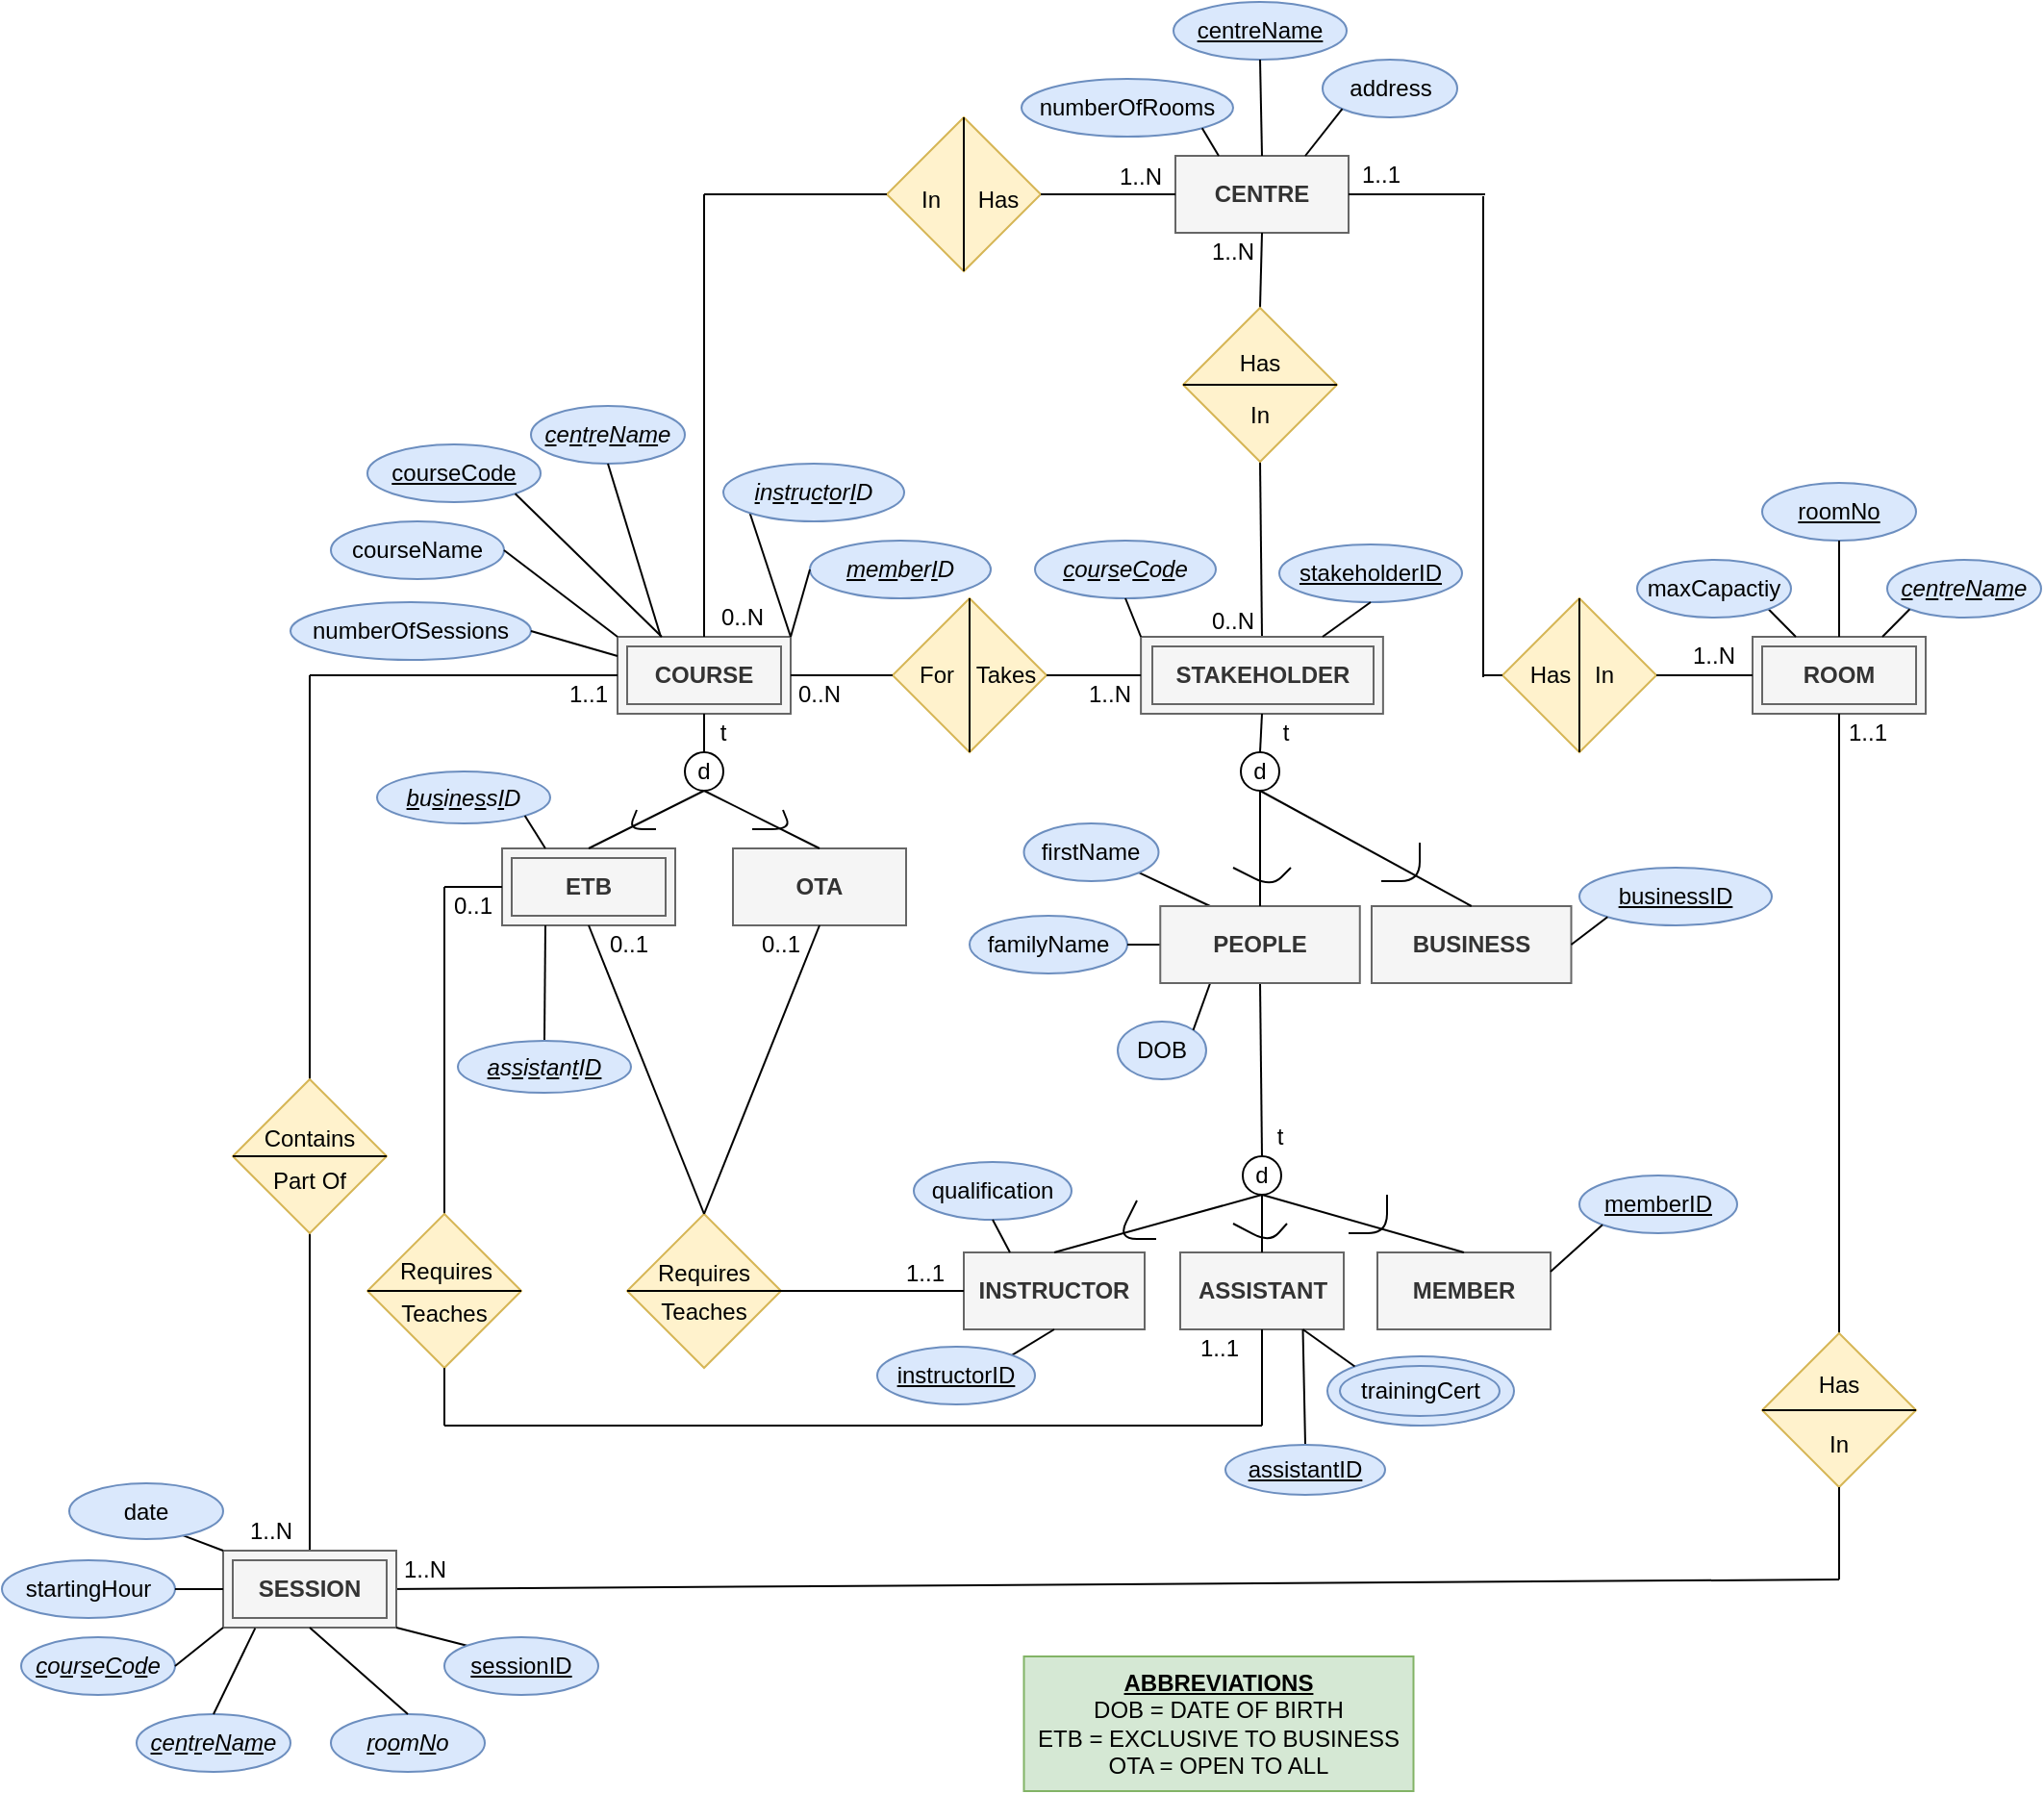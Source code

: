 <mxfile version="14.3.1" type="device"><diagram id="8g1sx0rQI-AqHJav3sQR" name="Page-1"><mxGraphModel dx="1609" dy="1623" grid="1" gridSize="10" guides="1" tooltips="1" connect="1" arrows="1" fold="1" page="1" pageScale="1" pageWidth="827" pageHeight="1169" math="0" shadow="0"><root><mxCell id="0"/><mxCell id="1" parent="0"/><mxCell id="3wWplpEpzAbqECNYPQk1-7" value="" style="rhombus;whiteSpace=wrap;html=1;fillColor=#fff2cc;strokeColor=#d6b656;" parent="1" vertex="1"><mxGeometry x="260" y="-180" width="80" height="80" as="geometry"/></mxCell><mxCell id="KHN7w8ujyASTQCHTQ3mv-72" value="" style="endArrow=none;html=1;exitX=1;exitY=0.5;exitDx=0;exitDy=0;" parent="1" edge="1"><mxGeometry width="50" height="50" relative="1" as="geometry"><mxPoint y="585" as="sourcePoint"/><mxPoint x="755" y="580" as="targetPoint"/></mxGeometry></mxCell><mxCell id="KHN7w8ujyASTQCHTQ3mv-62" value="" style="endArrow=none;html=1;entryX=0.5;entryY=1;entryDx=0;entryDy=0;exitX=0.5;exitY=0;exitDx=0;exitDy=0;" parent="1" source="KHN7w8ujyASTQCHTQ3mv-60" target="KHN7w8ujyASTQCHTQ3mv-59" edge="1"><mxGeometry width="50" height="50" relative="1" as="geometry"><mxPoint x="-40" y="550" as="sourcePoint"/><mxPoint x="-30" y="120" as="targetPoint"/></mxGeometry></mxCell><mxCell id="PWoHuXNSGkAXLS0PQqzs-2" value="CENTRE" style="rounded=0;whiteSpace=wrap;html=1;fontStyle=1;fillColor=#f5f5f5;strokeColor=#666666;fontColor=#333333;" parent="1" vertex="1"><mxGeometry x="410" y="-160" width="90" height="40" as="geometry"/></mxCell><mxCell id="PWoHuXNSGkAXLS0PQqzs-3" value="&lt;u&gt;centreName&lt;/u&gt;" style="ellipse;whiteSpace=wrap;html=1;fillColor=#dae8fc;strokeColor=#6c8ebf;" parent="1" vertex="1"><mxGeometry x="409" y="-240" width="90" height="30" as="geometry"/></mxCell><mxCell id="PWoHuXNSGkAXLS0PQqzs-4" value="" style="endArrow=none;html=1;exitX=0.5;exitY=0;exitDx=0;exitDy=0;entryX=0.5;entryY=1;entryDx=0;entryDy=0;" parent="1" source="PWoHuXNSGkAXLS0PQqzs-2" target="PWoHuXNSGkAXLS0PQqzs-3" edge="1"><mxGeometry width="50" height="50" relative="1" as="geometry"><mxPoint x="400" y="260" as="sourcePoint"/><mxPoint x="520" y="130" as="targetPoint"/></mxGeometry></mxCell><mxCell id="PWoHuXNSGkAXLS0PQqzs-5" value="address" style="ellipse;whiteSpace=wrap;html=1;fillColor=#dae8fc;strokeColor=#6c8ebf;" parent="1" vertex="1"><mxGeometry x="486.5" y="-210" width="70" height="30" as="geometry"/></mxCell><mxCell id="PWoHuXNSGkAXLS0PQqzs-6" value="" style="endArrow=none;html=1;entryX=0;entryY=1;entryDx=0;entryDy=0;exitX=0.75;exitY=0;exitDx=0;exitDy=0;" parent="1" source="PWoHuXNSGkAXLS0PQqzs-2" target="PWoHuXNSGkAXLS0PQqzs-5" edge="1"><mxGeometry width="50" height="50" relative="1" as="geometry"><mxPoint x="465" y="100" as="sourcePoint"/><mxPoint x="465" y="60" as="targetPoint"/></mxGeometry></mxCell><mxCell id="PWoHuXNSGkAXLS0PQqzs-7" value="numberOfRooms" style="ellipse;whiteSpace=wrap;html=1;fillColor=#dae8fc;strokeColor=#6c8ebf;" parent="1" vertex="1"><mxGeometry x="330" y="-200" width="110" height="30" as="geometry"/></mxCell><mxCell id="PWoHuXNSGkAXLS0PQqzs-8" value="" style="endArrow=none;html=1;entryX=0.25;entryY=0;entryDx=0;entryDy=0;exitX=1;exitY=1;exitDx=0;exitDy=0;" parent="1" source="PWoHuXNSGkAXLS0PQqzs-7" target="PWoHuXNSGkAXLS0PQqzs-2" edge="1"><mxGeometry width="50" height="50" relative="1" as="geometry"><mxPoint x="487.5" y="100" as="sourcePoint"/><mxPoint x="530.092" y="75.538" as="targetPoint"/></mxGeometry></mxCell><mxCell id="PWoHuXNSGkAXLS0PQqzs-9" value="" style="rounded=0;whiteSpace=wrap;html=1;fontStyle=1;fillColor=#f5f5f5;strokeColor=#666666;fontColor=#333333;" parent="1" vertex="1"><mxGeometry x="710" y="90" width="90" height="40" as="geometry"/></mxCell><mxCell id="PWoHuXNSGkAXLS0PQqzs-10" value="" style="rhombus;whiteSpace=wrap;html=1;fillColor=#fff2cc;strokeColor=#d6b656;" parent="1" vertex="1"><mxGeometry x="580" y="70" width="80" height="80" as="geometry"/></mxCell><mxCell id="PWoHuXNSGkAXLS0PQqzs-11" value="" style="endArrow=none;html=1;" parent="1" edge="1"><mxGeometry width="50" height="50" relative="1" as="geometry"><mxPoint x="570" y="-139" as="sourcePoint"/><mxPoint x="570" y="111" as="targetPoint"/></mxGeometry></mxCell><mxCell id="PWoHuXNSGkAXLS0PQqzs-12" value="" style="endArrow=none;html=1;entryX=0;entryY=0.5;entryDx=0;entryDy=0;exitX=1;exitY=0.5;exitDx=0;exitDy=0;" parent="1" source="PWoHuXNSGkAXLS0PQqzs-10" target="PWoHuXNSGkAXLS0PQqzs-9" edge="1"><mxGeometry width="50" height="50" relative="1" as="geometry"><mxPoint x="475" y="110" as="sourcePoint"/><mxPoint x="475" y="70" as="targetPoint"/></mxGeometry></mxCell><mxCell id="PWoHuXNSGkAXLS0PQqzs-14" value="1..N" style="text;html=1;strokeColor=none;fillColor=none;align=center;verticalAlign=middle;whiteSpace=wrap;rounded=0;" parent="1" vertex="1"><mxGeometry x="670" y="90" width="40" height="20" as="geometry"/></mxCell><mxCell id="PWoHuXNSGkAXLS0PQqzs-15" value="" style="endArrow=none;html=1;entryX=0.5;entryY=0;entryDx=0;entryDy=0;exitX=0.5;exitY=1;exitDx=0;exitDy=0;fontStyle=1" parent="1" source="PWoHuXNSGkAXLS0PQqzs-10" target="PWoHuXNSGkAXLS0PQqzs-10" edge="1"><mxGeometry width="50" height="50" relative="1" as="geometry"><mxPoint x="510" y="120" as="sourcePoint"/><mxPoint x="590" y="120" as="targetPoint"/></mxGeometry></mxCell><mxCell id="PWoHuXNSGkAXLS0PQqzs-17" value="1..1" style="text;html=1;strokeColor=none;fillColor=none;align=center;verticalAlign=middle;whiteSpace=wrap;rounded=0;" parent="1" vertex="1"><mxGeometry x="496.75" y="-160" width="40" height="20" as="geometry"/></mxCell><mxCell id="PWoHuXNSGkAXLS0PQqzs-19" value="" style="rounded=0;whiteSpace=wrap;html=1;fontStyle=1;fillColor=#f5f5f5;strokeColor=#666666;fontColor=#333333;" parent="1" vertex="1"><mxGeometry x="120" y="90" width="90" height="40" as="geometry"/></mxCell><mxCell id="PWoHuXNSGkAXLS0PQqzs-22" value="" style="endArrow=none;html=1;exitX=1;exitY=0.5;exitDx=0;exitDy=0;entryX=0;entryY=0.5;entryDx=0;entryDy=0;" parent="1" source="3wWplpEpzAbqECNYPQk1-7" target="PWoHuXNSGkAXLS0PQqzs-2" edge="1"><mxGeometry width="50" height="50" relative="1" as="geometry"><mxPoint x="360" y="100" as="sourcePoint"/><mxPoint x="380" y="90" as="targetPoint"/></mxGeometry></mxCell><mxCell id="PWoHuXNSGkAXLS0PQqzs-24" value="1..N" style="text;html=1;strokeColor=none;fillColor=none;align=center;verticalAlign=middle;whiteSpace=wrap;rounded=0;" parent="1" vertex="1"><mxGeometry x="372" y="-159" width="40" height="20" as="geometry"/></mxCell><mxCell id="PWoHuXNSGkAXLS0PQqzs-25" value="0..N" style="text;html=1;strokeColor=none;fillColor=none;align=center;verticalAlign=middle;whiteSpace=wrap;rounded=0;" parent="1" vertex="1"><mxGeometry x="165" y="70" width="40" height="20" as="geometry"/></mxCell><mxCell id="PWoHuXNSGkAXLS0PQqzs-26" value="ETB" style="rounded=0;whiteSpace=wrap;html=1;fontStyle=1;fillColor=#f5f5f5;strokeColor=#666666;fontColor=#333333;" parent="1" vertex="1"><mxGeometry x="60" y="200" width="90" height="40" as="geometry"/></mxCell><mxCell id="PWoHuXNSGkAXLS0PQqzs-27" value="&lt;span&gt;OTA&lt;/span&gt;" style="rounded=0;whiteSpace=wrap;html=1;fontStyle=1;fillColor=#f5f5f5;strokeColor=#666666;fontColor=#333333;" parent="1" vertex="1"><mxGeometry x="180" y="200" width="90" height="40" as="geometry"/></mxCell><mxCell id="PWoHuXNSGkAXLS0PQqzs-28" value="" style="endArrow=none;html=1;exitX=0.5;exitY=0;exitDx=0;exitDy=0;entryX=0.5;entryY=1;entryDx=0;entryDy=0;" parent="1" source="PWoHuXNSGkAXLS0PQqzs-26" target="KHN7w8ujyASTQCHTQ3mv-114" edge="1"><mxGeometry width="50" height="50" relative="1" as="geometry"><mxPoint x="220" y="120" as="sourcePoint"/><mxPoint x="160" y="160" as="targetPoint"/></mxGeometry></mxCell><mxCell id="PWoHuXNSGkAXLS0PQqzs-29" value="" style="endArrow=none;html=1;exitX=0.5;exitY=0;exitDx=0;exitDy=0;entryX=0.5;entryY=1;entryDx=0;entryDy=0;" parent="1" source="PWoHuXNSGkAXLS0PQqzs-27" target="KHN7w8ujyASTQCHTQ3mv-114" edge="1"><mxGeometry width="50" height="50" relative="1" as="geometry"><mxPoint x="115" y="210" as="sourcePoint"/><mxPoint x="160" y="160" as="targetPoint"/></mxGeometry></mxCell><mxCell id="PWoHuXNSGkAXLS0PQqzs-31" value="" style="endArrow=none;html=1;" parent="1" edge="1"><mxGeometry width="50" height="50" relative="1" as="geometry"><mxPoint x="130" y="180" as="sourcePoint"/><mxPoint x="140" y="190" as="targetPoint"/><Array as="points"><mxPoint x="126" y="190"/></Array></mxGeometry></mxCell><mxCell id="PWoHuXNSGkAXLS0PQqzs-32" value="" style="endArrow=none;html=1;" parent="1" edge="1"><mxGeometry width="50" height="50" relative="1" as="geometry"><mxPoint x="190" y="190" as="sourcePoint"/><mxPoint x="206" y="180" as="targetPoint"/><Array as="points"><mxPoint x="210" y="190"/></Array></mxGeometry></mxCell><mxCell id="PWoHuXNSGkAXLS0PQqzs-33" value="" style="endArrow=none;html=1;entryX=1;entryY=1;entryDx=0;entryDy=0;exitX=0.25;exitY=0;exitDx=0;exitDy=0;" parent="1" source="PWoHuXNSGkAXLS0PQqzs-9" target="PWoHuXNSGkAXLS0PQqzs-34" edge="1"><mxGeometry width="50" height="50" relative="1" as="geometry"><mxPoint x="487.5" y="100" as="sourcePoint"/><mxPoint x="530.251" y="75.607" as="targetPoint"/></mxGeometry></mxCell><mxCell id="PWoHuXNSGkAXLS0PQqzs-34" value="maxCapactiy" style="ellipse;whiteSpace=wrap;html=1;fillColor=#dae8fc;strokeColor=#6c8ebf;" parent="1" vertex="1"><mxGeometry x="650" y="50" width="80" height="30" as="geometry"/></mxCell><mxCell id="PWoHuXNSGkAXLS0PQqzs-35" value="roomNo" style="ellipse;whiteSpace=wrap;html=1;fontStyle=4;fillColor=#dae8fc;strokeColor=#6c8ebf;" parent="1" vertex="1"><mxGeometry x="715" y="10" width="80" height="30" as="geometry"/></mxCell><mxCell id="PWoHuXNSGkAXLS0PQqzs-37" value="" style="endArrow=none;html=1;entryX=0.5;entryY=1;entryDx=0;entryDy=0;exitX=0.5;exitY=0;exitDx=0;exitDy=0;" parent="1" source="PWoHuXNSGkAXLS0PQqzs-9" target="PWoHuXNSGkAXLS0PQqzs-35" edge="1"><mxGeometry width="50" height="50" relative="1" as="geometry"><mxPoint x="742.5" y="100" as="sourcePoint"/><mxPoint x="700" y="90" as="targetPoint"/></mxGeometry></mxCell><mxCell id="KHN7w8ujyASTQCHTQ3mv-1" value="&lt;span&gt;ROOM&lt;/span&gt;" style="rounded=0;whiteSpace=wrap;html=1;fontStyle=1;fillColor=#f5f5f5;strokeColor=#666666;fontColor=#333333;" parent="1" vertex="1"><mxGeometry x="715" y="95" width="80" height="30" as="geometry"/></mxCell><mxCell id="KHN7w8ujyASTQCHTQ3mv-3" value="" style="endArrow=none;html=1;entryX=0.5;entryY=1;entryDx=0;entryDy=0;exitX=0.5;exitY=0;exitDx=0;exitDy=0;" parent="1" source="KHN7w8ujyASTQCHTQ3mv-2" target="PWoHuXNSGkAXLS0PQqzs-2" edge="1"><mxGeometry width="50" height="50" relative="1" as="geometry"><mxPoint x="455" y="-60" as="sourcePoint"/><mxPoint x="420" y="120" as="targetPoint"/></mxGeometry></mxCell><mxCell id="KHN7w8ujyASTQCHTQ3mv-4" value="COURSE" style="rounded=0;whiteSpace=wrap;html=1;fontStyle=1;fillColor=#f5f5f5;strokeColor=#666666;fontColor=#333333;" parent="1" vertex="1"><mxGeometry x="125" y="95" width="80" height="30" as="geometry"/></mxCell><mxCell id="KHN7w8ujyASTQCHTQ3mv-5" value="" style="endArrow=none;html=1;exitX=0.5;exitY=1;exitDx=0;exitDy=0;entryX=0.5;entryY=0;entryDx=0;entryDy=0;" parent="1" source="KHN7w8ujyASTQCHTQ3mv-2" target="KHN7w8ujyASTQCHTQ3mv-6" edge="1"><mxGeometry width="50" height="50" relative="1" as="geometry"><mxPoint x="465" y="190" as="sourcePoint"/><mxPoint x="440" y="280" as="targetPoint"/></mxGeometry></mxCell><mxCell id="KHN7w8ujyASTQCHTQ3mv-6" value="STAKEHOLDER" style="rounded=0;whiteSpace=wrap;html=1;fontStyle=1;fillColor=#f5f5f5;strokeColor=#666666;fontColor=#333333;" parent="1" vertex="1"><mxGeometry x="392.06" y="90" width="125.88" height="40" as="geometry"/></mxCell><mxCell id="KHN7w8ujyASTQCHTQ3mv-11" value="Has" style="text;html=1;strokeColor=none;fillColor=none;align=center;verticalAlign=middle;whiteSpace=wrap;rounded=0;" parent="1" vertex="1"><mxGeometry x="298" y="-147" width="40" height="20" as="geometry"/></mxCell><mxCell id="KHN7w8ujyASTQCHTQ3mv-12" value="Has" style="text;html=1;strokeColor=none;fillColor=none;align=center;verticalAlign=middle;whiteSpace=wrap;rounded=0;" parent="1" vertex="1"><mxGeometry x="585" y="100" width="40" height="20" as="geometry"/></mxCell><mxCell id="KHN7w8ujyASTQCHTQ3mv-13" value="In" style="text;html=1;strokeColor=none;fillColor=none;align=center;verticalAlign=middle;whiteSpace=wrap;rounded=0;" parent="1" vertex="1"><mxGeometry x="613" y="100" width="40" height="20" as="geometry"/></mxCell><mxCell id="KHN7w8ujyASTQCHTQ3mv-16" value="1..N" style="text;html=1;strokeColor=none;fillColor=none;align=center;verticalAlign=middle;whiteSpace=wrap;rounded=0;" parent="1" vertex="1"><mxGeometry x="420" y="-120" width="40" height="20" as="geometry"/></mxCell><mxCell id="KHN7w8ujyASTQCHTQ3mv-17" value="0..N" style="text;html=1;strokeColor=none;fillColor=none;align=center;verticalAlign=middle;whiteSpace=wrap;rounded=0;" parent="1" vertex="1"><mxGeometry x="420" y="72" width="40" height="20" as="geometry"/></mxCell><mxCell id="KHN7w8ujyASTQCHTQ3mv-18" value="&lt;i&gt;&lt;u&gt;c&lt;/u&gt;e&lt;u&gt;n&lt;/u&gt;t&lt;u&gt;r&lt;/u&gt;e&lt;u&gt;N&lt;/u&gt;a&lt;u&gt;m&lt;/u&gt;e&lt;/i&gt;" style="ellipse;whiteSpace=wrap;html=1;fillColor=#dae8fc;strokeColor=#6c8ebf;" parent="1" vertex="1"><mxGeometry x="780" y="50" width="80" height="30" as="geometry"/></mxCell><mxCell id="KHN7w8ujyASTQCHTQ3mv-20" value="" style="endArrow=none;html=1;entryX=0;entryY=1;entryDx=0;entryDy=0;exitX=0.75;exitY=0;exitDx=0;exitDy=0;" parent="1" source="PWoHuXNSGkAXLS0PQqzs-9" target="KHN7w8ujyASTQCHTQ3mv-18" edge="1"><mxGeometry width="50" height="50" relative="1" as="geometry"><mxPoint x="765" y="100" as="sourcePoint"/><mxPoint x="765" y="50" as="targetPoint"/></mxGeometry></mxCell><mxCell id="KHN7w8ujyASTQCHTQ3mv-21" value="d" style="ellipse;whiteSpace=wrap;html=1;aspect=fixed;strokeWidth=1;" parent="1" vertex="1"><mxGeometry x="445" y="360" width="20" height="20" as="geometry"/></mxCell><mxCell id="KHN7w8ujyASTQCHTQ3mv-22" value="" style="endArrow=none;html=1;exitX=0.5;exitY=0;exitDx=0;exitDy=0;entryX=0.5;entryY=1;entryDx=0;entryDy=0;" parent="1" source="KHN7w8ujyASTQCHTQ3mv-21" target="3wWplpEpzAbqECNYPQk1-49" edge="1"><mxGeometry width="50" height="50" relative="1" as="geometry"><mxPoint x="490" y="270" as="sourcePoint"/><mxPoint x="454" y="280" as="targetPoint"/></mxGeometry></mxCell><mxCell id="KHN7w8ujyASTQCHTQ3mv-23" value="t" style="text;html=1;strokeColor=none;fillColor=none;align=center;verticalAlign=middle;whiteSpace=wrap;rounded=0;" parent="1" vertex="1"><mxGeometry x="452" y="340" width="25" height="20" as="geometry"/></mxCell><mxCell id="KHN7w8ujyASTQCHTQ3mv-24" value="INSTRUCTOR" style="rounded=0;whiteSpace=wrap;html=1;fontStyle=1;fillColor=#f5f5f5;strokeColor=#666666;fontColor=#333333;" parent="1" vertex="1"><mxGeometry x="300" y="410" width="94" height="40" as="geometry"/></mxCell><mxCell id="KHN7w8ujyASTQCHTQ3mv-25" value="" style="endArrow=none;html=1;exitX=0.5;exitY=0;exitDx=0;exitDy=0;entryX=0.5;entryY=1;entryDx=0;entryDy=0;" parent="1" source="KHN7w8ujyASTQCHTQ3mv-24" target="KHN7w8ujyASTQCHTQ3mv-21" edge="1"><mxGeometry width="50" height="50" relative="1" as="geometry"><mxPoint x="340" y="370" as="sourcePoint"/><mxPoint x="460" y="340" as="targetPoint"/></mxGeometry></mxCell><mxCell id="KHN7w8ujyASTQCHTQ3mv-26" value="ASSISTANT" style="rounded=0;whiteSpace=wrap;html=1;fontStyle=1;fillColor=#f5f5f5;strokeColor=#666666;fontColor=#333333;" parent="1" vertex="1"><mxGeometry x="412.5" y="410" width="85" height="40" as="geometry"/></mxCell><mxCell id="KHN7w8ujyASTQCHTQ3mv-28" value="MEMBER" style="rounded=0;whiteSpace=wrap;html=1;fontStyle=1;fillColor=#f5f5f5;strokeColor=#666666;fontColor=#333333;" parent="1" vertex="1"><mxGeometry x="515" y="410" width="90" height="40" as="geometry"/></mxCell><mxCell id="KHN7w8ujyASTQCHTQ3mv-29" value="" style="endArrow=none;html=1;exitX=0.5;exitY=1;exitDx=0;exitDy=0;entryX=0.5;entryY=0;entryDx=0;entryDy=0;" parent="1" source="KHN7w8ujyASTQCHTQ3mv-21" target="KHN7w8ujyASTQCHTQ3mv-28" edge="1"><mxGeometry width="50" height="50" relative="1" as="geometry"><mxPoint x="359" y="420" as="sourcePoint"/><mxPoint x="465" y="390" as="targetPoint"/></mxGeometry></mxCell><mxCell id="KHN7w8ujyASTQCHTQ3mv-30" value="" style="endArrow=none;html=1;exitX=0.5;exitY=1;exitDx=0;exitDy=0;entryX=0.5;entryY=0;entryDx=0;entryDy=0;" parent="1" source="KHN7w8ujyASTQCHTQ3mv-21" target="KHN7w8ujyASTQCHTQ3mv-26" edge="1"><mxGeometry width="50" height="50" relative="1" as="geometry"><mxPoint x="465" y="390" as="sourcePoint"/><mxPoint x="570" y="420" as="targetPoint"/></mxGeometry></mxCell><mxCell id="KHN7w8ujyASTQCHTQ3mv-31" value="courseName" style="ellipse;whiteSpace=wrap;html=1;fillColor=#dae8fc;strokeColor=#6c8ebf;" parent="1" vertex="1"><mxGeometry x="-29" y="30" width="90" height="30" as="geometry"/></mxCell><mxCell id="KHN7w8ujyASTQCHTQ3mv-32" value="" style="endArrow=none;html=1;exitX=1;exitY=0.5;exitDx=0;exitDy=0;entryX=0;entryY=0;entryDx=0;entryDy=0;" parent="1" source="KHN7w8ujyASTQCHTQ3mv-31" target="PWoHuXNSGkAXLS0PQqzs-19" edge="1"><mxGeometry width="50" height="50" relative="1" as="geometry"><mxPoint x="393.891" y="65.607" as="sourcePoint"/><mxPoint x="120" y="90" as="targetPoint"/></mxGeometry></mxCell><mxCell id="KHN7w8ujyASTQCHTQ3mv-33" value="&lt;u&gt;courseCode&lt;/u&gt;" style="ellipse;whiteSpace=wrap;html=1;fillColor=#dae8fc;strokeColor=#6c8ebf;" parent="1" vertex="1"><mxGeometry x="-10" y="-10" width="90" height="30" as="geometry"/></mxCell><mxCell id="KHN7w8ujyASTQCHTQ3mv-34" value="" style="endArrow=none;html=1;exitX=1;exitY=1;exitDx=0;exitDy=0;" parent="1" source="KHN7w8ujyASTQCHTQ3mv-33" edge="1"><mxGeometry width="50" height="50" relative="1" as="geometry"><mxPoint x="96.82" y="95.607" as="sourcePoint"/><mxPoint x="143" y="90" as="targetPoint"/></mxGeometry></mxCell><mxCell id="KHN7w8ujyASTQCHTQ3mv-36" value="&lt;i&gt;&lt;u&gt;c&lt;/u&gt;e&lt;u&gt;n&lt;/u&gt;t&lt;u&gt;r&lt;/u&gt;e&lt;u&gt;N&lt;/u&gt;a&lt;u&gt;m&lt;/u&gt;e&lt;/i&gt;" style="ellipse;whiteSpace=wrap;html=1;fillColor=#dae8fc;strokeColor=#6c8ebf;" parent="1" vertex="1"><mxGeometry x="75" y="-30" width="80" height="30" as="geometry"/></mxCell><mxCell id="KHN7w8ujyASTQCHTQ3mv-38" value="" style="rhombus;whiteSpace=wrap;html=1;fillColor=#fff2cc;strokeColor=#d6b656;" parent="1" vertex="1"><mxGeometry x="125" y="390" width="80" height="80" as="geometry"/></mxCell><mxCell id="KHN7w8ujyASTQCHTQ3mv-39" value="&lt;i&gt;&lt;u&gt;b&lt;/u&gt;u&lt;u&gt;s&lt;/u&gt;i&lt;u&gt;n&lt;/u&gt;e&lt;u&gt;s&lt;/u&gt;s&lt;u&gt;I&lt;/u&gt;D&lt;/i&gt;" style="ellipse;whiteSpace=wrap;html=1;fillColor=#dae8fc;strokeColor=#6c8ebf;" parent="1" vertex="1"><mxGeometry x="-5" y="160" width="90" height="27" as="geometry"/></mxCell><mxCell id="KHN7w8ujyASTQCHTQ3mv-40" value="" style="endArrow=none;html=1;entryX=1;entryY=1;entryDx=0;entryDy=0;exitX=0.25;exitY=0;exitDx=0;exitDy=0;" parent="1" source="PWoHuXNSGkAXLS0PQqzs-26" target="KHN7w8ujyASTQCHTQ3mv-39" edge="1"><mxGeometry width="50" height="50" relative="1" as="geometry"><mxPoint x="235" y="210" as="sourcePoint"/><mxPoint x="175" y="140" as="targetPoint"/></mxGeometry></mxCell><mxCell id="KHN7w8ujyASTQCHTQ3mv-41" value="" style="endArrow=none;html=1;entryX=0.5;entryY=1;entryDx=0;entryDy=0;exitX=0.5;exitY=0;exitDx=0;exitDy=0;" parent="1" source="KHN7w8ujyASTQCHTQ3mv-38" target="PWoHuXNSGkAXLS0PQqzs-26" edge="1"><mxGeometry width="50" height="50" relative="1" as="geometry"><mxPoint x="115" y="210" as="sourcePoint"/><mxPoint x="175" y="140" as="targetPoint"/></mxGeometry></mxCell><mxCell id="KHN7w8ujyASTQCHTQ3mv-42" value="" style="endArrow=none;html=1;entryX=0.5;entryY=1;entryDx=0;entryDy=0;exitX=0.5;exitY=0;exitDx=0;exitDy=0;" parent="1" source="KHN7w8ujyASTQCHTQ3mv-38" target="PWoHuXNSGkAXLS0PQqzs-27" edge="1"><mxGeometry width="50" height="50" relative="1" as="geometry"><mxPoint x="175" y="400" as="sourcePoint"/><mxPoint x="115" y="250" as="targetPoint"/></mxGeometry></mxCell><mxCell id="KHN7w8ujyASTQCHTQ3mv-43" value="" style="endArrow=none;html=1;entryX=1;entryY=0.5;entryDx=0;entryDy=0;exitX=0;exitY=0.5;exitDx=0;exitDy=0;" parent="1" source="KHN7w8ujyASTQCHTQ3mv-38" target="KHN7w8ujyASTQCHTQ3mv-38" edge="1"><mxGeometry width="50" height="50" relative="1" as="geometry"><mxPoint x="175" y="400" as="sourcePoint"/><mxPoint x="235" y="250" as="targetPoint"/></mxGeometry></mxCell><mxCell id="KHN7w8ujyASTQCHTQ3mv-44" value="Requires" style="text;html=1;strokeColor=none;fillColor=none;align=center;verticalAlign=middle;whiteSpace=wrap;rounded=0;" parent="1" vertex="1"><mxGeometry x="145" y="411" width="40" height="20" as="geometry"/></mxCell><mxCell id="KHN7w8ujyASTQCHTQ3mv-45" value="Teaches" style="text;html=1;strokeColor=none;fillColor=none;align=center;verticalAlign=middle;whiteSpace=wrap;rounded=0;" parent="1" vertex="1"><mxGeometry x="145" y="431" width="40" height="20" as="geometry"/></mxCell><mxCell id="KHN7w8ujyASTQCHTQ3mv-46" value="" style="endArrow=none;html=1;entryX=0;entryY=0.5;entryDx=0;entryDy=0;exitX=1;exitY=0.5;exitDx=0;exitDy=0;" parent="1" source="KHN7w8ujyASTQCHTQ3mv-38" target="KHN7w8ujyASTQCHTQ3mv-24" edge="1"><mxGeometry width="50" height="50" relative="1" as="geometry"><mxPoint x="175" y="400" as="sourcePoint"/><mxPoint x="235" y="250" as="targetPoint"/></mxGeometry></mxCell><mxCell id="KHN7w8ujyASTQCHTQ3mv-47" value="0..1" style="text;html=1;strokeColor=none;fillColor=none;align=center;verticalAlign=middle;whiteSpace=wrap;rounded=0;" parent="1" vertex="1"><mxGeometry x="106" y="240" width="40" height="20" as="geometry"/></mxCell><mxCell id="KHN7w8ujyASTQCHTQ3mv-48" value="0..1" style="text;html=1;strokeColor=none;fillColor=none;align=center;verticalAlign=middle;whiteSpace=wrap;rounded=0;" parent="1" vertex="1"><mxGeometry x="185" y="240" width="40" height="20" as="geometry"/></mxCell><mxCell id="KHN7w8ujyASTQCHTQ3mv-49" value="1..1" style="text;html=1;strokeColor=none;fillColor=none;align=center;verticalAlign=middle;whiteSpace=wrap;rounded=0;" parent="1" vertex="1"><mxGeometry x="260" y="411" width="40" height="20" as="geometry"/></mxCell><mxCell id="KHN7w8ujyASTQCHTQ3mv-51" value="" style="endArrow=none;html=1;exitX=0;exitY=0.5;exitDx=0;exitDy=0;" parent="1" source="PWoHuXNSGkAXLS0PQqzs-26" edge="1"><mxGeometry width="50" height="50" relative="1" as="geometry"><mxPoint x="320" y="310" as="sourcePoint"/><mxPoint x="30" y="220" as="targetPoint"/></mxGeometry></mxCell><mxCell id="KHN7w8ujyASTQCHTQ3mv-52" value="" style="endArrow=none;html=1;exitX=0.5;exitY=0;exitDx=0;exitDy=0;" parent="1" source="KHN7w8ujyASTQCHTQ3mv-67" edge="1"><mxGeometry width="50" height="50" relative="1" as="geometry"><mxPoint x="30" y="500" as="sourcePoint"/><mxPoint x="30" y="220" as="targetPoint"/></mxGeometry></mxCell><mxCell id="KHN7w8ujyASTQCHTQ3mv-53" value="" style="endArrow=none;html=1;" parent="1" edge="1"><mxGeometry width="50" height="50" relative="1" as="geometry"><mxPoint x="30" y="500" as="sourcePoint"/><mxPoint x="455" y="500" as="targetPoint"/></mxGeometry></mxCell><mxCell id="KHN7w8ujyASTQCHTQ3mv-54" value="" style="endArrow=none;html=1;entryX=0.5;entryY=1;entryDx=0;entryDy=0;" parent="1" target="KHN7w8ujyASTQCHTQ3mv-26" edge="1"><mxGeometry width="50" height="50" relative="1" as="geometry"><mxPoint x="455" y="500" as="sourcePoint"/><mxPoint x="470" y="510" as="targetPoint"/></mxGeometry></mxCell><mxCell id="KHN7w8ujyASTQCHTQ3mv-55" value="0..1" style="text;html=1;strokeColor=none;fillColor=none;align=center;verticalAlign=middle;whiteSpace=wrap;rounded=0;" parent="1" vertex="1"><mxGeometry x="25" y="220" width="40" height="20" as="geometry"/></mxCell><mxCell id="KHN7w8ujyASTQCHTQ3mv-56" value="1..1" style="text;html=1;strokeColor=none;fillColor=none;align=center;verticalAlign=middle;whiteSpace=wrap;rounded=0;" parent="1" vertex="1"><mxGeometry x="412.5" y="450" width="40" height="20" as="geometry"/></mxCell><mxCell id="KHN7w8ujyASTQCHTQ3mv-57" value="" style="endArrow=none;html=1;entryX=0;entryY=0.5;entryDx=0;entryDy=0;" parent="1" target="PWoHuXNSGkAXLS0PQqzs-19" edge="1"><mxGeometry width="50" height="50" relative="1" as="geometry"><mxPoint x="-40" y="110" as="sourcePoint"/><mxPoint x="40" y="230" as="targetPoint"/></mxGeometry></mxCell><mxCell id="KHN7w8ujyASTQCHTQ3mv-58" value="" style="endArrow=none;html=1;exitX=0.5;exitY=0;exitDx=0;exitDy=0;" parent="1" source="KHN7w8ujyASTQCHTQ3mv-59" edge="1"><mxGeometry width="50" height="50" relative="1" as="geometry"><mxPoint x="-40" y="320" as="sourcePoint"/><mxPoint x="-40" y="110" as="targetPoint"/></mxGeometry></mxCell><mxCell id="KHN7w8ujyASTQCHTQ3mv-59" value="" style="rhombus;whiteSpace=wrap;html=1;fillColor=#fff2cc;strokeColor=#d6b656;" parent="1" vertex="1"><mxGeometry x="-80" y="320" width="80" height="80" as="geometry"/></mxCell><mxCell id="KHN7w8ujyASTQCHTQ3mv-61" value="" style="rounded=0;whiteSpace=wrap;html=1;fontStyle=1;fillColor=#f5f5f5;strokeColor=#666666;fontColor=#333333;" parent="1" vertex="1"><mxGeometry x="-85" y="565" width="90" height="40" as="geometry"/></mxCell><mxCell id="KHN7w8ujyASTQCHTQ3mv-60" value="SESSION" style="rounded=0;whiteSpace=wrap;html=1;fontStyle=1;fillColor=#f5f5f5;strokeColor=#666666;fontColor=#333333;" parent="1" vertex="1"><mxGeometry x="-80" y="570" width="80" height="30" as="geometry"/></mxCell><mxCell id="KHN7w8ujyASTQCHTQ3mv-63" value="" style="endArrow=none;html=1;entryX=1;entryY=0.5;entryDx=0;entryDy=0;exitX=0;exitY=0.5;exitDx=0;exitDy=0;" parent="1" source="KHN7w8ujyASTQCHTQ3mv-59" target="KHN7w8ujyASTQCHTQ3mv-59" edge="1"><mxGeometry width="50" height="50" relative="1" as="geometry"><mxPoint x="135" y="440" as="sourcePoint"/><mxPoint x="215" y="440" as="targetPoint"/></mxGeometry></mxCell><mxCell id="KHN7w8ujyASTQCHTQ3mv-64" value="Contains" style="text;html=1;strokeColor=none;fillColor=none;align=center;verticalAlign=middle;whiteSpace=wrap;rounded=0;" parent="1" vertex="1"><mxGeometry x="-60" y="341" width="40" height="20" as="geometry"/></mxCell><mxCell id="KHN7w8ujyASTQCHTQ3mv-66" value="Part Of" style="text;html=1;strokeColor=none;fillColor=none;align=center;verticalAlign=middle;whiteSpace=wrap;rounded=0;" parent="1" vertex="1"><mxGeometry x="-60" y="363" width="40" height="20" as="geometry"/></mxCell><mxCell id="KHN7w8ujyASTQCHTQ3mv-67" value="" style="rhombus;whiteSpace=wrap;html=1;fillColor=#fff2cc;strokeColor=#d6b656;" parent="1" vertex="1"><mxGeometry x="-10" y="390" width="80" height="80" as="geometry"/></mxCell><mxCell id="KHN7w8ujyASTQCHTQ3mv-68" value="" style="endArrow=none;html=1;exitX=0.5;exitY=1;exitDx=0;exitDy=0;" parent="1" source="KHN7w8ujyASTQCHTQ3mv-67" edge="1"><mxGeometry width="50" height="50" relative="1" as="geometry"><mxPoint x="220" y="430" as="sourcePoint"/><mxPoint x="30" y="500" as="targetPoint"/></mxGeometry></mxCell><mxCell id="KHN7w8ujyASTQCHTQ3mv-69" value="" style="endArrow=none;html=1;entryX=1;entryY=0.5;entryDx=0;entryDy=0;exitX=0;exitY=0.5;exitDx=0;exitDy=0;" parent="1" source="KHN7w8ujyASTQCHTQ3mv-67" target="KHN7w8ujyASTQCHTQ3mv-67" edge="1"><mxGeometry width="50" height="50" relative="1" as="geometry"><mxPoint x="135" y="440" as="sourcePoint"/><mxPoint x="215" y="440" as="targetPoint"/></mxGeometry></mxCell><mxCell id="KHN7w8ujyASTQCHTQ3mv-70" value="Requires" style="text;html=1;strokeColor=none;fillColor=none;align=center;verticalAlign=middle;whiteSpace=wrap;rounded=0;" parent="1" vertex="1"><mxGeometry x="11" y="410" width="40" height="20" as="geometry"/></mxCell><mxCell id="KHN7w8ujyASTQCHTQ3mv-71" value="Teaches" style="text;html=1;strokeColor=none;fillColor=none;align=center;verticalAlign=middle;whiteSpace=wrap;rounded=0;" parent="1" vertex="1"><mxGeometry x="10" y="432" width="40" height="20" as="geometry"/></mxCell><mxCell id="KHN7w8ujyASTQCHTQ3mv-73" value="" style="endArrow=none;html=1;exitX=0.5;exitY=1;exitDx=0;exitDy=0;entryX=0.5;entryY=0;entryDx=0;entryDy=0;" parent="1" source="PWoHuXNSGkAXLS0PQqzs-9" target="KHN7w8ujyASTQCHTQ3mv-74" edge="1"><mxGeometry width="50" height="50" relative="1" as="geometry"><mxPoint x="660" y="270" as="sourcePoint"/><mxPoint x="755" y="450" as="targetPoint"/></mxGeometry></mxCell><mxCell id="KHN7w8ujyASTQCHTQ3mv-74" value="" style="rhombus;whiteSpace=wrap;html=1;fillColor=#fff2cc;strokeColor=#d6b656;" parent="1" vertex="1"><mxGeometry x="715" y="452" width="80" height="80" as="geometry"/></mxCell><mxCell id="KHN7w8ujyASTQCHTQ3mv-75" value="" style="endArrow=none;html=1;exitX=0.5;exitY=1;exitDx=0;exitDy=0;" parent="1" source="KHN7w8ujyASTQCHTQ3mv-74" edge="1"><mxGeometry width="50" height="50" relative="1" as="geometry"><mxPoint x="465" y="390" as="sourcePoint"/><mxPoint x="755" y="580" as="targetPoint"/></mxGeometry></mxCell><mxCell id="KHN7w8ujyASTQCHTQ3mv-76" value="" style="endArrow=none;html=1;entryX=1;entryY=0.5;entryDx=0;entryDy=0;exitX=0;exitY=0.5;exitDx=0;exitDy=0;" parent="1" source="KHN7w8ujyASTQCHTQ3mv-74" target="KHN7w8ujyASTQCHTQ3mv-74" edge="1"><mxGeometry width="50" height="50" relative="1" as="geometry"><mxPoint x="425" y="220" as="sourcePoint"/><mxPoint x="505" y="220" as="targetPoint"/></mxGeometry></mxCell><mxCell id="KHN7w8ujyASTQCHTQ3mv-77" value="Has" style="text;html=1;strokeColor=none;fillColor=none;align=center;verticalAlign=middle;whiteSpace=wrap;rounded=0;" parent="1" vertex="1"><mxGeometry x="735" y="469" width="40" height="20" as="geometry"/></mxCell><mxCell id="KHN7w8ujyASTQCHTQ3mv-78" value="In" style="text;html=1;strokeColor=none;fillColor=none;align=center;verticalAlign=middle;whiteSpace=wrap;rounded=0;" parent="1" vertex="1"><mxGeometry x="735" y="500" width="40" height="20" as="geometry"/></mxCell><mxCell id="KHN7w8ujyASTQCHTQ3mv-79" value="1..N" style="text;html=1;strokeColor=none;fillColor=none;align=center;verticalAlign=middle;whiteSpace=wrap;rounded=0;" parent="1" vertex="1"><mxGeometry y="565" width="40" height="20" as="geometry"/></mxCell><mxCell id="KHN7w8ujyASTQCHTQ3mv-80" value="1..1" style="text;html=1;strokeColor=none;fillColor=none;align=center;verticalAlign=middle;whiteSpace=wrap;rounded=0;" parent="1" vertex="1"><mxGeometry x="750" y="130" width="40" height="20" as="geometry"/></mxCell><mxCell id="KHN7w8ujyASTQCHTQ3mv-92" value="1..N" style="text;html=1;strokeColor=none;fillColor=none;align=center;verticalAlign=middle;whiteSpace=wrap;rounded=0;" parent="1" vertex="1"><mxGeometry x="-80" y="545" width="40" height="20" as="geometry"/></mxCell><mxCell id="KHN7w8ujyASTQCHTQ3mv-93" value="1..1" style="text;html=1;strokeColor=none;fillColor=none;align=center;verticalAlign=middle;whiteSpace=wrap;rounded=0;" parent="1" vertex="1"><mxGeometry x="85" y="110" width="40" height="20" as="geometry"/></mxCell><mxCell id="KHN7w8ujyASTQCHTQ3mv-96" value="" style="endArrow=none;html=1;exitX=0;exitY=0;exitDx=0;exitDy=0;entryX=0.738;entryY=0.933;entryDx=0;entryDy=0;entryPerimeter=0;" parent="1" source="KHN7w8ujyASTQCHTQ3mv-61" target="KHN7w8ujyASTQCHTQ3mv-97" edge="1"><mxGeometry width="50" height="50" relative="1" as="geometry"><mxPoint x="-30" y="580" as="sourcePoint"/><mxPoint x="-110" y="530" as="targetPoint"/></mxGeometry></mxCell><mxCell id="KHN7w8ujyASTQCHTQ3mv-97" value="date" style="ellipse;whiteSpace=wrap;html=1;fillColor=#dae8fc;strokeColor=#6c8ebf;" parent="1" vertex="1"><mxGeometry x="-165" y="530" width="80" height="29" as="geometry"/></mxCell><mxCell id="KHN7w8ujyASTQCHTQ3mv-99" value="startingHour" style="ellipse;whiteSpace=wrap;html=1;fillColor=#dae8fc;strokeColor=#6c8ebf;" parent="1" vertex="1"><mxGeometry x="-200" y="570" width="90" height="30" as="geometry"/></mxCell><mxCell id="KHN7w8ujyASTQCHTQ3mv-100" value="&lt;i&gt;&lt;u&gt;c&lt;/u&gt;o&lt;u&gt;u&lt;/u&gt;r&lt;u&gt;s&lt;/u&gt;e&lt;u&gt;C&lt;/u&gt;o&lt;u&gt;d&lt;/u&gt;e&lt;/i&gt;" style="ellipse;whiteSpace=wrap;html=1;fillColor=#dae8fc;strokeColor=#6c8ebf;" parent="1" vertex="1"><mxGeometry x="-190" y="610" width="80" height="30" as="geometry"/></mxCell><mxCell id="KHN7w8ujyASTQCHTQ3mv-101" value="" style="endArrow=none;html=1;exitX=0;exitY=0.5;exitDx=0;exitDy=0;entryX=1;entryY=0.5;entryDx=0;entryDy=0;" parent="1" source="KHN7w8ujyASTQCHTQ3mv-61" target="KHN7w8ujyASTQCHTQ3mv-99" edge="1"><mxGeometry width="50" height="50" relative="1" as="geometry"><mxPoint x="-75" y="575" as="sourcePoint"/><mxPoint x="-80.96" y="526.99" as="targetPoint"/></mxGeometry></mxCell><mxCell id="KHN7w8ujyASTQCHTQ3mv-102" value="" style="endArrow=none;html=1;entryX=1;entryY=0.5;entryDx=0;entryDy=0;exitX=0;exitY=1;exitDx=0;exitDy=0;" parent="1" source="KHN7w8ujyASTQCHTQ3mv-61" target="KHN7w8ujyASTQCHTQ3mv-100" edge="1"><mxGeometry width="50" height="50" relative="1" as="geometry"><mxPoint x="-85" y="610" as="sourcePoint"/><mxPoint x="-70.96" y="536.99" as="targetPoint"/></mxGeometry></mxCell><mxCell id="KHN7w8ujyASTQCHTQ3mv-103" value="" style="endArrow=none;html=1;entryX=0;entryY=0;entryDx=0;entryDy=0;exitX=1;exitY=1;exitDx=0;exitDy=0;" parent="1" source="KHN7w8ujyASTQCHTQ3mv-61" target="KHN7w8ujyASTQCHTQ3mv-104" edge="1"><mxGeometry width="50" height="50" relative="1" as="geometry"><mxPoint x="-75" y="595" as="sourcePoint"/><mxPoint x="-130" y="595" as="targetPoint"/></mxGeometry></mxCell><mxCell id="KHN7w8ujyASTQCHTQ3mv-104" value="&lt;u&gt;sessionID&lt;/u&gt;" style="ellipse;whiteSpace=wrap;html=1;fillColor=#dae8fc;strokeColor=#6c8ebf;" parent="1" vertex="1"><mxGeometry x="30" y="610" width="80" height="30" as="geometry"/></mxCell><mxCell id="KHN7w8ujyASTQCHTQ3mv-106" value="" style="endArrow=none;html=1;entryX=1;entryY=1;entryDx=0;entryDy=0;exitX=0.25;exitY=0;exitDx=0;exitDy=0;" parent="1" source="3wWplpEpzAbqECNYPQk1-49" target="KHN7w8ujyASTQCHTQ3mv-107" edge="1"><mxGeometry width="50" height="50" relative="1" as="geometry"><mxPoint x="400" y="80" as="sourcePoint"/><mxPoint x="370" y="280" as="targetPoint"/></mxGeometry></mxCell><mxCell id="KHN7w8ujyASTQCHTQ3mv-107" value="firstName" style="ellipse;whiteSpace=wrap;html=1;fillColor=#dae8fc;strokeColor=#6c8ebf;" parent="1" vertex="1"><mxGeometry x="331.25" y="187" width="70" height="30" as="geometry"/></mxCell><mxCell id="KHN7w8ujyASTQCHTQ3mv-108" value="familyName" style="ellipse;whiteSpace=wrap;html=1;fillColor=#dae8fc;strokeColor=#6c8ebf;" parent="1" vertex="1"><mxGeometry x="303" y="235" width="82" height="30" as="geometry"/></mxCell><mxCell id="KHN7w8ujyASTQCHTQ3mv-109" value="" style="endArrow=none;html=1;entryX=1;entryY=0.5;entryDx=0;entryDy=0;exitX=0;exitY=0.5;exitDx=0;exitDy=0;" parent="1" source="3wWplpEpzAbqECNYPQk1-49" target="KHN7w8ujyASTQCHTQ3mv-108" edge="1"><mxGeometry width="50" height="50" relative="1" as="geometry"><mxPoint x="390" y="340" as="sourcePoint"/><mxPoint x="383.749" y="310.607" as="targetPoint"/></mxGeometry></mxCell><mxCell id="KHN7w8ujyASTQCHTQ3mv-110" value="DOB" style="ellipse;whiteSpace=wrap;html=1;fillColor=#dae8fc;strokeColor=#6c8ebf;" parent="1" vertex="1"><mxGeometry x="380" y="290" width="46" height="30" as="geometry"/></mxCell><mxCell id="KHN7w8ujyASTQCHTQ3mv-111" value="" style="endArrow=none;html=1;exitX=0.25;exitY=1;exitDx=0;exitDy=0;entryX=1;entryY=0;entryDx=0;entryDy=0;" parent="1" source="3wWplpEpzAbqECNYPQk1-49" target="KHN7w8ujyASTQCHTQ3mv-110" edge="1"><mxGeometry width="50" height="50" relative="1" as="geometry"><mxPoint x="440" y="300" as="sourcePoint"/><mxPoint x="380" y="270" as="targetPoint"/></mxGeometry></mxCell><mxCell id="KHN7w8ujyASTQCHTQ3mv-112" value="&lt;u&gt;stakeholderID&lt;/u&gt;" style="ellipse;whiteSpace=wrap;html=1;fillColor=#dae8fc;strokeColor=#6c8ebf;" parent="1" vertex="1"><mxGeometry x="464" y="42" width="95" height="30" as="geometry"/></mxCell><mxCell id="KHN7w8ujyASTQCHTQ3mv-113" value="" style="endArrow=none;html=1;entryX=0.5;entryY=1;entryDx=0;entryDy=0;exitX=0.75;exitY=0;exitDx=0;exitDy=0;" parent="1" source="KHN7w8ujyASTQCHTQ3mv-6" target="KHN7w8ujyASTQCHTQ3mv-112" edge="1"><mxGeometry width="50" height="50" relative="1" as="geometry"><mxPoint x="490" y="80" as="sourcePoint"/><mxPoint x="525.009" y="305.607" as="targetPoint"/></mxGeometry></mxCell><mxCell id="KHN7w8ujyASTQCHTQ3mv-114" value="d" style="ellipse;whiteSpace=wrap;html=1;aspect=fixed;strokeWidth=1;" parent="1" vertex="1"><mxGeometry x="155" y="150" width="20" height="20" as="geometry"/></mxCell><mxCell id="KHN7w8ujyASTQCHTQ3mv-116" value="" style="endArrow=none;html=1;exitX=0.5;exitY=0;exitDx=0;exitDy=0;entryX=0.5;entryY=1;entryDx=0;entryDy=0;" parent="1" source="KHN7w8ujyASTQCHTQ3mv-114" target="PWoHuXNSGkAXLS0PQqzs-19" edge="1"><mxGeometry width="50" height="50" relative="1" as="geometry"><mxPoint x="115" y="210" as="sourcePoint"/><mxPoint x="175" y="180" as="targetPoint"/></mxGeometry></mxCell><mxCell id="KHN7w8ujyASTQCHTQ3mv-117" value="t" style="text;html=1;strokeColor=none;fillColor=none;align=center;verticalAlign=middle;whiteSpace=wrap;rounded=0;" parent="1" vertex="1"><mxGeometry x="165" y="130" width="20" height="20" as="geometry"/></mxCell><mxCell id="KHN7w8ujyASTQCHTQ3mv-119" value="" style="endArrow=none;html=1;" parent="1" edge="1"><mxGeometry width="50" height="50" relative="1" as="geometry"><mxPoint x="400" y="403" as="sourcePoint"/><mxPoint x="390" y="383" as="targetPoint"/><Array as="points"><mxPoint x="380" y="403"/></Array></mxGeometry></mxCell><mxCell id="KHN7w8ujyASTQCHTQ3mv-121" value="" style="endArrow=none;html=1;exitX=0;exitY=0.75;exitDx=0;exitDy=0;" parent="1" edge="1"><mxGeometry width="50" height="50" relative="1" as="geometry"><mxPoint x="468" y="395" as="sourcePoint"/><mxPoint x="440" y="395" as="targetPoint"/><Array as="points"><mxPoint x="459" y="405"/></Array></mxGeometry></mxCell><mxCell id="KHN7w8ujyASTQCHTQ3mv-122" value="" style="endArrow=none;html=1;" parent="1" edge="1"><mxGeometry width="50" height="50" relative="1" as="geometry"><mxPoint x="500" y="400" as="sourcePoint"/><mxPoint x="520" y="380" as="targetPoint"/><Array as="points"><mxPoint x="520" y="400"/></Array></mxGeometry></mxCell><mxCell id="KHN7w8ujyASTQCHTQ3mv-123" value="qualification" style="ellipse;whiteSpace=wrap;html=1;fillColor=#dae8fc;strokeColor=#6c8ebf;" parent="1" vertex="1"><mxGeometry x="274" y="363" width="82" height="30" as="geometry"/></mxCell><mxCell id="KHN7w8ujyASTQCHTQ3mv-124" value="" style="endArrow=none;html=1;entryX=0.5;entryY=1;entryDx=0;entryDy=0;" parent="1" target="KHN7w8ujyASTQCHTQ3mv-123" edge="1"><mxGeometry width="50" height="50" relative="1" as="geometry"><mxPoint x="324" y="410" as="sourcePoint"/><mxPoint x="392" y="345" as="targetPoint"/></mxGeometry></mxCell><mxCell id="KHN7w8ujyASTQCHTQ3mv-126" value="" style="ellipse;whiteSpace=wrap;html=1;fillColor=#dae8fc;strokeColor=#6c8ebf;" parent="1" vertex="1"><mxGeometry x="489" y="464" width="97" height="36" as="geometry"/></mxCell><mxCell id="KHN7w8ujyASTQCHTQ3mv-127" value="" style="endArrow=none;html=1;exitX=0;exitY=0;exitDx=0;exitDy=0;entryX=0.75;entryY=1;entryDx=0;entryDy=0;" parent="1" source="KHN7w8ujyASTQCHTQ3mv-126" target="KHN7w8ujyASTQCHTQ3mv-26" edge="1"><mxGeometry width="50" height="50" relative="1" as="geometry"><mxPoint x="357" y="420" as="sourcePoint"/><mxPoint x="465" y="390" as="targetPoint"/></mxGeometry></mxCell><mxCell id="KHN7w8ujyASTQCHTQ3mv-128" value="trainingCert" style="ellipse;whiteSpace=wrap;html=1;fillColor=#dae8fc;strokeColor=#6c8ebf;" parent="1" vertex="1"><mxGeometry x="495.5" y="469" width="83" height="26" as="geometry"/></mxCell><mxCell id="lLPn8imHbYzOA9Sf8DLy-1" value="&lt;i&gt;&lt;u&gt;c&lt;/u&gt;e&lt;u&gt;n&lt;/u&gt;t&lt;u&gt;r&lt;/u&gt;e&lt;u&gt;N&lt;/u&gt;a&lt;u&gt;m&lt;/u&gt;e&lt;/i&gt;" style="ellipse;whiteSpace=wrap;html=1;fillColor=#dae8fc;strokeColor=#6c8ebf;" parent="1" vertex="1"><mxGeometry x="-130" y="650" width="80" height="30" as="geometry"/></mxCell><mxCell id="lLPn8imHbYzOA9Sf8DLy-2" value="" style="endArrow=none;html=1;entryX=0.5;entryY=0;entryDx=0;entryDy=0;exitX=0.185;exitY=1.008;exitDx=0;exitDy=0;exitPerimeter=0;" parent="1" source="KHN7w8ujyASTQCHTQ3mv-61" target="lLPn8imHbYzOA9Sf8DLy-1" edge="1"><mxGeometry width="50" height="50" relative="1" as="geometry"><mxPoint x="-75" y="615" as="sourcePoint"/><mxPoint x="-100" y="635" as="targetPoint"/></mxGeometry></mxCell><mxCell id="lLPn8imHbYzOA9Sf8DLy-3" value="&lt;i&gt;&lt;u&gt;r&lt;/u&gt;o&lt;u&gt;o&lt;/u&gt;m&lt;u&gt;N&lt;/u&gt;o&lt;/i&gt;" style="ellipse;whiteSpace=wrap;html=1;fillColor=#dae8fc;strokeColor=#6c8ebf;" parent="1" vertex="1"><mxGeometry x="-29" y="650" width="80" height="30" as="geometry"/></mxCell><mxCell id="lLPn8imHbYzOA9Sf8DLy-4" value="" style="endArrow=none;html=1;entryX=0.5;entryY=0;entryDx=0;entryDy=0;exitX=0.5;exitY=1;exitDx=0;exitDy=0;" parent="1" source="KHN7w8ujyASTQCHTQ3mv-61" target="lLPn8imHbYzOA9Sf8DLy-3" edge="1"><mxGeometry width="50" height="50" relative="1" as="geometry"><mxPoint x="-58.35" y="615.32" as="sourcePoint"/><mxPoint x="-91.716" y="664.393" as="targetPoint"/></mxGeometry></mxCell><mxCell id="lLPn8imHbYzOA9Sf8DLy-5" value="&lt;u style=&quot;font-weight: bold&quot;&gt;ABBREVIATIONS&lt;/u&gt;&lt;br&gt;DOB = DATE OF BIRTH&lt;br&gt;ETB = EXCLUSIVE TO BUSINESS&lt;br&gt;OTA = OPEN TO ALL" style="rounded=0;whiteSpace=wrap;html=1;fillColor=#d5e8d4;strokeColor=#82b366;" parent="1" vertex="1"><mxGeometry x="331.25" y="620" width="202.5" height="70" as="geometry"/></mxCell><mxCell id="lLPn8imHbYzOA9Sf8DLy-6" value="numberOfSessions" style="ellipse;whiteSpace=wrap;html=1;fillColor=#dae8fc;strokeColor=#6c8ebf;" parent="1" vertex="1"><mxGeometry x="-50" y="72" width="125" height="30" as="geometry"/></mxCell><mxCell id="lLPn8imHbYzOA9Sf8DLy-7" value="" style="endArrow=none;html=1;exitX=1;exitY=0.5;exitDx=0;exitDy=0;entryX=0;entryY=0.25;entryDx=0;entryDy=0;" parent="1" source="lLPn8imHbYzOA9Sf8DLy-6" target="PWoHuXNSGkAXLS0PQqzs-19" edge="1"><mxGeometry width="50" height="50" relative="1" as="geometry"><mxPoint x="136.82" y="35.607" as="sourcePoint"/><mxPoint x="152.5" y="100" as="targetPoint"/></mxGeometry></mxCell><mxCell id="3wWplpEpzAbqECNYPQk1-5" value="" style="endArrow=none;html=1;entryX=0.5;entryY=0;entryDx=0;entryDy=0;exitX=0.5;exitY=1;exitDx=0;exitDy=0;" parent="1" edge="1"><mxGeometry width="50" height="50" relative="1" as="geometry"><mxPoint x="300" y="-100" as="sourcePoint"/><mxPoint x="300" y="-180.0" as="targetPoint"/></mxGeometry></mxCell><mxCell id="3wWplpEpzAbqECNYPQk1-8" value="In" style="text;html=1;strokeColor=none;fillColor=none;align=center;verticalAlign=middle;whiteSpace=wrap;rounded=0;" parent="1" vertex="1"><mxGeometry x="263" y="-147" width="40" height="20" as="geometry"/></mxCell><mxCell id="3wWplpEpzAbqECNYPQk1-12" value="" style="endArrow=none;html=1;exitX=1;exitY=0.5;exitDx=0;exitDy=0;" parent="1" source="PWoHuXNSGkAXLS0PQqzs-2" edge="1"><mxGeometry width="50" height="50" relative="1" as="geometry"><mxPoint x="510" y="-140" as="sourcePoint"/><mxPoint x="571" y="-140" as="targetPoint"/></mxGeometry></mxCell><mxCell id="3wWplpEpzAbqECNYPQk1-13" value="" style="endArrow=none;html=1;exitX=0;exitY=0.5;exitDx=0;exitDy=0;" parent="1" source="PWoHuXNSGkAXLS0PQqzs-10" edge="1"><mxGeometry width="50" height="50" relative="1" as="geometry"><mxPoint x="540" y="-130" as="sourcePoint"/><mxPoint x="570" y="110" as="targetPoint"/></mxGeometry></mxCell><mxCell id="3wWplpEpzAbqECNYPQk1-15" value="" style="endArrow=none;html=1;entryX=0.5;entryY=0;entryDx=0;entryDy=0;" parent="1" target="PWoHuXNSGkAXLS0PQqzs-19" edge="1"><mxGeometry width="50" height="50" relative="1" as="geometry"><mxPoint x="165" y="-140" as="sourcePoint"/><mxPoint x="165" y="70" as="targetPoint"/></mxGeometry></mxCell><mxCell id="3wWplpEpzAbqECNYPQk1-19" value="" style="endArrow=none;html=1;entryX=0;entryY=0.5;entryDx=0;entryDy=0;" parent="1" target="3wWplpEpzAbqECNYPQk1-7" edge="1"><mxGeometry width="50" height="50" relative="1" as="geometry"><mxPoint x="165" y="-140" as="sourcePoint"/><mxPoint x="240" y="-140" as="targetPoint"/></mxGeometry></mxCell><mxCell id="3wWplpEpzAbqECNYPQk1-25" value="" style="group" parent="1" vertex="1" connectable="0"><mxGeometry x="414" y="-80" width="80" height="80" as="geometry"/></mxCell><mxCell id="3wWplpEpzAbqECNYPQk1-24" value="" style="group" parent="3wWplpEpzAbqECNYPQk1-25" vertex="1" connectable="0"><mxGeometry width="80" height="80" as="geometry"/></mxCell><mxCell id="3wWplpEpzAbqECNYPQk1-26" value="" style="group" parent="3wWplpEpzAbqECNYPQk1-24" vertex="1" connectable="0"><mxGeometry y="-1" width="80" height="80" as="geometry"/></mxCell><mxCell id="KHN7w8ujyASTQCHTQ3mv-2" value="" style="rhombus;whiteSpace=wrap;html=1;fillColor=#fff2cc;strokeColor=#d6b656;" parent="3wWplpEpzAbqECNYPQk1-26" vertex="1"><mxGeometry width="80" height="80" as="geometry"/></mxCell><mxCell id="KHN7w8ujyASTQCHTQ3mv-14" value="" style="endArrow=none;html=1;entryX=1;entryY=0.5;entryDx=0;entryDy=0;exitX=0;exitY=0.5;exitDx=0;exitDy=0;" parent="3wWplpEpzAbqECNYPQk1-26" source="KHN7w8ujyASTQCHTQ3mv-2" target="KHN7w8ujyASTQCHTQ3mv-2" edge="1"><mxGeometry width="50" height="50" relative="1" as="geometry"><mxPoint x="95" y="-50" as="sourcePoint"/><mxPoint x="175" y="-50" as="targetPoint"/></mxGeometry></mxCell><mxCell id="KHN7w8ujyASTQCHTQ3mv-9" value="Has" style="text;html=1;strokeColor=none;fillColor=none;align=center;verticalAlign=middle;whiteSpace=wrap;rounded=0;" parent="3wWplpEpzAbqECNYPQk1-26" vertex="1"><mxGeometry x="20" y="19" width="40" height="20" as="geometry"/></mxCell><mxCell id="KHN7w8ujyASTQCHTQ3mv-15" value="In" style="text;html=1;strokeColor=none;fillColor=none;align=center;verticalAlign=middle;whiteSpace=wrap;rounded=0;" parent="3wWplpEpzAbqECNYPQk1-25" vertex="1"><mxGeometry x="20" y="45" width="40" height="20" as="geometry"/></mxCell><mxCell id="3wWplpEpzAbqECNYPQk1-30" value="" style="rhombus;whiteSpace=wrap;html=1;fillColor=#fff2cc;strokeColor=#d6b656;" parent="1" vertex="1"><mxGeometry x="263" y="70" width="80" height="80" as="geometry"/></mxCell><mxCell id="3wWplpEpzAbqECNYPQk1-32" value="" style="endArrow=none;html=1;exitX=0.5;exitY=1;exitDx=0;exitDy=0;entryX=0.5;entryY=0;entryDx=0;entryDy=0;" parent="1" source="3wWplpEpzAbqECNYPQk1-30" target="3wWplpEpzAbqECNYPQk1-30" edge="1"><mxGeometry width="50" height="50" relative="1" as="geometry"><mxPoint x="310" y="-90" as="sourcePoint"/><mxPoint x="370" y="40" as="targetPoint"/></mxGeometry></mxCell><mxCell id="3wWplpEpzAbqECNYPQk1-33" value="" style="endArrow=none;html=1;exitX=1;exitY=0.5;exitDx=0;exitDy=0;entryX=0;entryY=0.5;entryDx=0;entryDy=0;" parent="1" source="PWoHuXNSGkAXLS0PQqzs-19" target="3wWplpEpzAbqECNYPQk1-30" edge="1"><mxGeometry width="50" height="50" relative="1" as="geometry"><mxPoint x="328" y="160" as="sourcePoint"/><mxPoint x="328" y="80" as="targetPoint"/></mxGeometry></mxCell><mxCell id="3wWplpEpzAbqECNYPQk1-34" value="" style="endArrow=none;html=1;entryX=0;entryY=0.5;entryDx=0;entryDy=0;exitX=1;exitY=0.5;exitDx=0;exitDy=0;" parent="1" source="3wWplpEpzAbqECNYPQk1-30" target="KHN7w8ujyASTQCHTQ3mv-6" edge="1"><mxGeometry width="50" height="50" relative="1" as="geometry"><mxPoint x="370" y="100" as="sourcePoint"/><mxPoint x="288" y="120" as="targetPoint"/></mxGeometry></mxCell><mxCell id="3wWplpEpzAbqECNYPQk1-35" value="For" style="text;html=1;strokeColor=none;fillColor=none;align=center;verticalAlign=middle;whiteSpace=wrap;rounded=0;" parent="1" vertex="1"><mxGeometry x="266" y="100" width="40" height="20" as="geometry"/></mxCell><mxCell id="3wWplpEpzAbqECNYPQk1-36" value="Takes" style="text;html=1;strokeColor=none;fillColor=none;align=center;verticalAlign=middle;whiteSpace=wrap;rounded=0;" parent="1" vertex="1"><mxGeometry x="302" y="100" width="40" height="20" as="geometry"/></mxCell><mxCell id="3wWplpEpzAbqECNYPQk1-37" value="&lt;i&gt;&lt;u&gt;m&lt;/u&gt;e&lt;u&gt;m&lt;/u&gt;b&lt;u&gt;e&lt;/u&gt;r&lt;u&gt;I&lt;/u&gt;D&lt;/i&gt;" style="ellipse;whiteSpace=wrap;html=1;fillColor=#dae8fc;strokeColor=#6c8ebf;" parent="1" vertex="1"><mxGeometry x="220" y="40" width="94" height="30" as="geometry"/></mxCell><mxCell id="3wWplpEpzAbqECNYPQk1-39" value="" style="endArrow=none;html=1;exitX=0;exitY=0.5;exitDx=0;exitDy=0;entryX=1;entryY=0;entryDx=0;entryDy=0;" parent="1" source="3wWplpEpzAbqECNYPQk1-37" target="PWoHuXNSGkAXLS0PQqzs-19" edge="1"><mxGeometry width="50" height="50" relative="1" as="geometry"><mxPoint x="225" y="40" as="sourcePoint"/><mxPoint x="240" y="100" as="targetPoint"/></mxGeometry></mxCell><mxCell id="3wWplpEpzAbqECNYPQk1-40" value="0..N" style="text;html=1;strokeColor=none;fillColor=none;align=center;verticalAlign=middle;whiteSpace=wrap;rounded=0;" parent="1" vertex="1"><mxGeometry x="205" y="110" width="40" height="20" as="geometry"/></mxCell><mxCell id="3wWplpEpzAbqECNYPQk1-41" value="1..N" style="text;html=1;strokeColor=none;fillColor=none;align=center;verticalAlign=middle;whiteSpace=wrap;rounded=0;" parent="1" vertex="1"><mxGeometry x="356" y="110" width="40" height="20" as="geometry"/></mxCell><mxCell id="3wWplpEpzAbqECNYPQk1-42" value="" style="endArrow=none;html=1;entryX=0.5;entryY=1;entryDx=0;entryDy=0;exitX=0.5;exitY=0;exitDx=0;exitDy=0;" parent="1" source="3wWplpEpzAbqECNYPQk1-47" target="KHN7w8ujyASTQCHTQ3mv-6" edge="1"><mxGeometry width="50" height="50" relative="1" as="geometry"><mxPoint x="454" y="180" as="sourcePoint"/><mxPoint x="464" y="290" as="targetPoint"/></mxGeometry></mxCell><mxCell id="3wWplpEpzAbqECNYPQk1-45" value="t" style="text;html=1;strokeColor=none;fillColor=none;align=center;verticalAlign=middle;whiteSpace=wrap;rounded=0;" parent="1" vertex="1"><mxGeometry x="454.5" y="130" width="25" height="20" as="geometry"/></mxCell><mxCell id="3wWplpEpzAbqECNYPQk1-47" value="d" style="ellipse;whiteSpace=wrap;html=1;aspect=fixed;strokeWidth=1;" parent="1" vertex="1"><mxGeometry x="444" y="150" width="20" height="20" as="geometry"/></mxCell><mxCell id="3wWplpEpzAbqECNYPQk1-49" value="PEOPLE" style="rounded=0;whiteSpace=wrap;html=1;fontStyle=1;fillColor=#f5f5f5;strokeColor=#666666;fontColor=#333333;" parent="1" vertex="1"><mxGeometry x="402.13" y="230" width="103.75" height="40" as="geometry"/></mxCell><mxCell id="3wWplpEpzAbqECNYPQk1-50" value="BUSINESS" style="rounded=0;whiteSpace=wrap;html=1;fontStyle=1;fillColor=#f5f5f5;strokeColor=#666666;fontColor=#333333;" parent="1" vertex="1"><mxGeometry x="512" y="230" width="103.75" height="40" as="geometry"/></mxCell><mxCell id="3wWplpEpzAbqECNYPQk1-51" value="" style="endArrow=none;html=1;exitX=0.5;exitY=0;exitDx=0;exitDy=0;entryX=0.5;entryY=1;entryDx=0;entryDy=0;" parent="1" source="3wWplpEpzAbqECNYPQk1-49" target="3wWplpEpzAbqECNYPQk1-47" edge="1"><mxGeometry width="50" height="50" relative="1" as="geometry"><mxPoint x="465" y="370" as="sourcePoint"/><mxPoint x="464.005" y="280" as="targetPoint"/></mxGeometry></mxCell><mxCell id="3wWplpEpzAbqECNYPQk1-55" value="" style="endArrow=none;html=1;exitX=0.5;exitY=0;exitDx=0;exitDy=0;entryX=0.5;entryY=1;entryDx=0;entryDy=0;" parent="1" source="3wWplpEpzAbqECNYPQk1-50" target="3wWplpEpzAbqECNYPQk1-47" edge="1"><mxGeometry width="50" height="50" relative="1" as="geometry"><mxPoint x="464.005" y="240" as="sourcePoint"/><mxPoint x="464" y="180" as="targetPoint"/></mxGeometry></mxCell><mxCell id="3wWplpEpzAbqECNYPQk1-57" value="ETB" style="rounded=0;whiteSpace=wrap;html=1;fontStyle=1;fillColor=#f5f5f5;strokeColor=#666666;fontColor=#333333;" parent="1" vertex="1"><mxGeometry x="65" y="205" width="80" height="30" as="geometry"/></mxCell><mxCell id="3wWplpEpzAbqECNYPQk1-58" value="&lt;u&gt;businessID&lt;/u&gt;" style="ellipse;whiteSpace=wrap;html=1;fillColor=#dae8fc;strokeColor=#6c8ebf;" parent="1" vertex="1"><mxGeometry x="620" y="210" width="100" height="30" as="geometry"/></mxCell><mxCell id="3wWplpEpzAbqECNYPQk1-59" value="" style="endArrow=none;html=1;exitX=0;exitY=1;exitDx=0;exitDy=0;entryX=1;entryY=0.5;entryDx=0;entryDy=0;" parent="1" source="3wWplpEpzAbqECNYPQk1-58" target="3wWplpEpzAbqECNYPQk1-50" edge="1"><mxGeometry width="50" height="50" relative="1" as="geometry"><mxPoint x="572.875" y="240" as="sourcePoint"/><mxPoint x="464" y="180" as="targetPoint"/></mxGeometry></mxCell><mxCell id="3wWplpEpzAbqECNYPQk1-60" value="" style="endArrow=none;html=1;" parent="1" edge="1"><mxGeometry width="50" height="50" relative="1" as="geometry"><mxPoint x="440" y="210" as="sourcePoint"/><mxPoint x="470" y="210" as="targetPoint"/><Array as="points"><mxPoint x="460" y="220"/></Array></mxGeometry></mxCell><mxCell id="3wWplpEpzAbqECNYPQk1-62" value="" style="endArrow=none;html=1;" parent="1" edge="1"><mxGeometry width="50" height="50" relative="1" as="geometry"><mxPoint x="517" y="217" as="sourcePoint"/><mxPoint x="537" y="197" as="targetPoint"/><Array as="points"><mxPoint x="537" y="217"/></Array></mxGeometry></mxCell><mxCell id="111hEEkD_Fd_SGsENn75-1" value="" style="endArrow=none;html=1;entryX=0.5;entryY=1;entryDx=0;entryDy=0;exitX=1;exitY=0;exitDx=0;exitDy=0;" parent="1" source="111hEEkD_Fd_SGsENn75-2" target="KHN7w8ujyASTQCHTQ3mv-24" edge="1"><mxGeometry width="50" height="50" relative="1" as="geometry"><mxPoint x="334" y="420" as="sourcePoint"/><mxPoint x="325" y="403" as="targetPoint"/></mxGeometry></mxCell><mxCell id="111hEEkD_Fd_SGsENn75-2" value="&lt;u&gt;instructorID&lt;/u&gt;" style="ellipse;whiteSpace=wrap;html=1;fillColor=#dae8fc;strokeColor=#6c8ebf;" parent="1" vertex="1"><mxGeometry x="255" y="459" width="82" height="30" as="geometry"/></mxCell><mxCell id="111hEEkD_Fd_SGsENn75-4" value="&lt;u&gt;memberID&lt;/u&gt;" style="ellipse;whiteSpace=wrap;html=1;fillColor=#dae8fc;strokeColor=#6c8ebf;" parent="1" vertex="1"><mxGeometry x="620" y="370" width="82" height="30" as="geometry"/></mxCell><mxCell id="111hEEkD_Fd_SGsENn75-5" value="" style="endArrow=none;html=1;exitX=1;exitY=0.25;exitDx=0;exitDy=0;entryX=0;entryY=1;entryDx=0;entryDy=0;" parent="1" source="KHN7w8ujyASTQCHTQ3mv-28" target="111hEEkD_Fd_SGsENn75-4" edge="1"><mxGeometry width="50" height="50" relative="1" as="geometry"><mxPoint x="497.383" y="479.206" as="sourcePoint"/><mxPoint x="640" y="440" as="targetPoint"/></mxGeometry></mxCell><mxCell id="111hEEkD_Fd_SGsENn75-7" value="" style="endArrow=none;html=1;exitX=0.5;exitY=1;exitDx=0;exitDy=0;entryX=0.25;entryY=0;entryDx=0;entryDy=0;" parent="1" source="KHN7w8ujyASTQCHTQ3mv-36" target="PWoHuXNSGkAXLS0PQqzs-19" edge="1"><mxGeometry width="50" height="50" relative="1" as="geometry"><mxPoint x="76.82" y="25.607" as="sourcePoint"/><mxPoint x="153" y="60" as="targetPoint"/></mxGeometry></mxCell><mxCell id="111hEEkD_Fd_SGsENn75-8" value="" style="endArrow=none;html=1;entryX=1;entryY=0;entryDx=0;entryDy=0;exitX=0;exitY=1;exitDx=0;exitDy=0;" parent="1" source="111hEEkD_Fd_SGsENn75-11" target="PWoHuXNSGkAXLS0PQqzs-19" edge="1"><mxGeometry width="50" height="50" relative="1" as="geometry"><mxPoint x="220" y="10" as="sourcePoint"/><mxPoint x="220" y="100" as="targetPoint"/></mxGeometry></mxCell><mxCell id="111hEEkD_Fd_SGsENn75-9" value="" style="endArrow=none;html=1;entryX=0.25;entryY=1;entryDx=0;entryDy=0;exitX=0.5;exitY=0;exitDx=0;exitDy=0;" parent="1" source="111hEEkD_Fd_SGsENn75-15" target="PWoHuXNSGkAXLS0PQqzs-26" edge="1"><mxGeometry width="50" height="50" relative="1" as="geometry"><mxPoint x="79" y="293" as="sourcePoint"/><mxPoint x="230" y="110" as="targetPoint"/></mxGeometry></mxCell><mxCell id="111hEEkD_Fd_SGsENn75-11" value="&lt;i&gt;&lt;u&gt;i&lt;/u&gt;n&lt;u&gt;s&lt;/u&gt;t&lt;u&gt;r&lt;/u&gt;u&lt;u&gt;c&lt;/u&gt;t&lt;u&gt;o&lt;/u&gt;r&lt;u&gt;I&lt;/u&gt;D&lt;/i&gt;" style="ellipse;whiteSpace=wrap;html=1;fillColor=#dae8fc;strokeColor=#6c8ebf;" parent="1" vertex="1"><mxGeometry x="175" width="94" height="30" as="geometry"/></mxCell><mxCell id="111hEEkD_Fd_SGsENn75-13" value="" style="endArrow=none;html=1;entryX=0.75;entryY=1;entryDx=0;entryDy=0;exitX=0.5;exitY=0;exitDx=0;exitDy=0;" parent="1" source="111hEEkD_Fd_SGsENn75-14" target="KHN7w8ujyASTQCHTQ3mv-26" edge="1"><mxGeometry width="50" height="50" relative="1" as="geometry"><mxPoint x="476" y="510" as="sourcePoint"/><mxPoint x="357" y="460" as="targetPoint"/></mxGeometry></mxCell><mxCell id="111hEEkD_Fd_SGsENn75-14" value="assistantID" style="ellipse;whiteSpace=wrap;html=1;fillColor=#dae8fc;strokeColor=#6c8ebf;fontStyle=4" parent="1" vertex="1"><mxGeometry x="436" y="510" width="83" height="26" as="geometry"/></mxCell><mxCell id="111hEEkD_Fd_SGsENn75-15" value="&lt;i&gt;&lt;u&gt;a&lt;/u&gt;s&lt;u&gt;s&lt;/u&gt;i&lt;u&gt;s&lt;/u&gt;t&lt;u&gt;a&lt;/u&gt;n&lt;u&gt;t&lt;/u&gt;I&lt;u&gt;D&lt;/u&gt;&lt;/i&gt;" style="ellipse;whiteSpace=wrap;html=1;fillColor=#dae8fc;strokeColor=#6c8ebf;" parent="1" vertex="1"><mxGeometry x="37" y="300" width="90" height="27" as="geometry"/></mxCell><mxCell id="BVV-p9AhqyOiZnKmhuM2-1" value="STAKEHOLDER" style="rounded=0;whiteSpace=wrap;html=1;fontStyle=1;fillColor=#f5f5f5;strokeColor=#666666;fontColor=#333333;" parent="1" vertex="1"><mxGeometry x="398" y="95" width="115" height="30" as="geometry"/></mxCell><mxCell id="8Jz4Qe8WLI_wy7rWTWne-1" value="&lt;i&gt;&lt;u&gt;c&lt;/u&gt;o&lt;u&gt;u&lt;/u&gt;r&lt;u&gt;s&lt;/u&gt;e&lt;u&gt;C&lt;/u&gt;o&lt;u&gt;d&lt;/u&gt;e&lt;/i&gt;" style="ellipse;whiteSpace=wrap;html=1;fillColor=#dae8fc;strokeColor=#6c8ebf;" parent="1" vertex="1"><mxGeometry x="337" y="40" width="94" height="30" as="geometry"/></mxCell><mxCell id="8Jz4Qe8WLI_wy7rWTWne-2" value="" style="endArrow=none;html=1;exitX=0.5;exitY=1;exitDx=0;exitDy=0;entryX=0;entryY=0;entryDx=0;entryDy=0;" parent="1" source="8Jz4Qe8WLI_wy7rWTWne-1" target="KHN7w8ujyASTQCHTQ3mv-6" edge="1"><mxGeometry width="50" height="50" relative="1" as="geometry"><mxPoint x="230.0" y="65" as="sourcePoint"/><mxPoint x="220" y="100" as="targetPoint"/></mxGeometry></mxCell></root></mxGraphModel></diagram></mxfile>